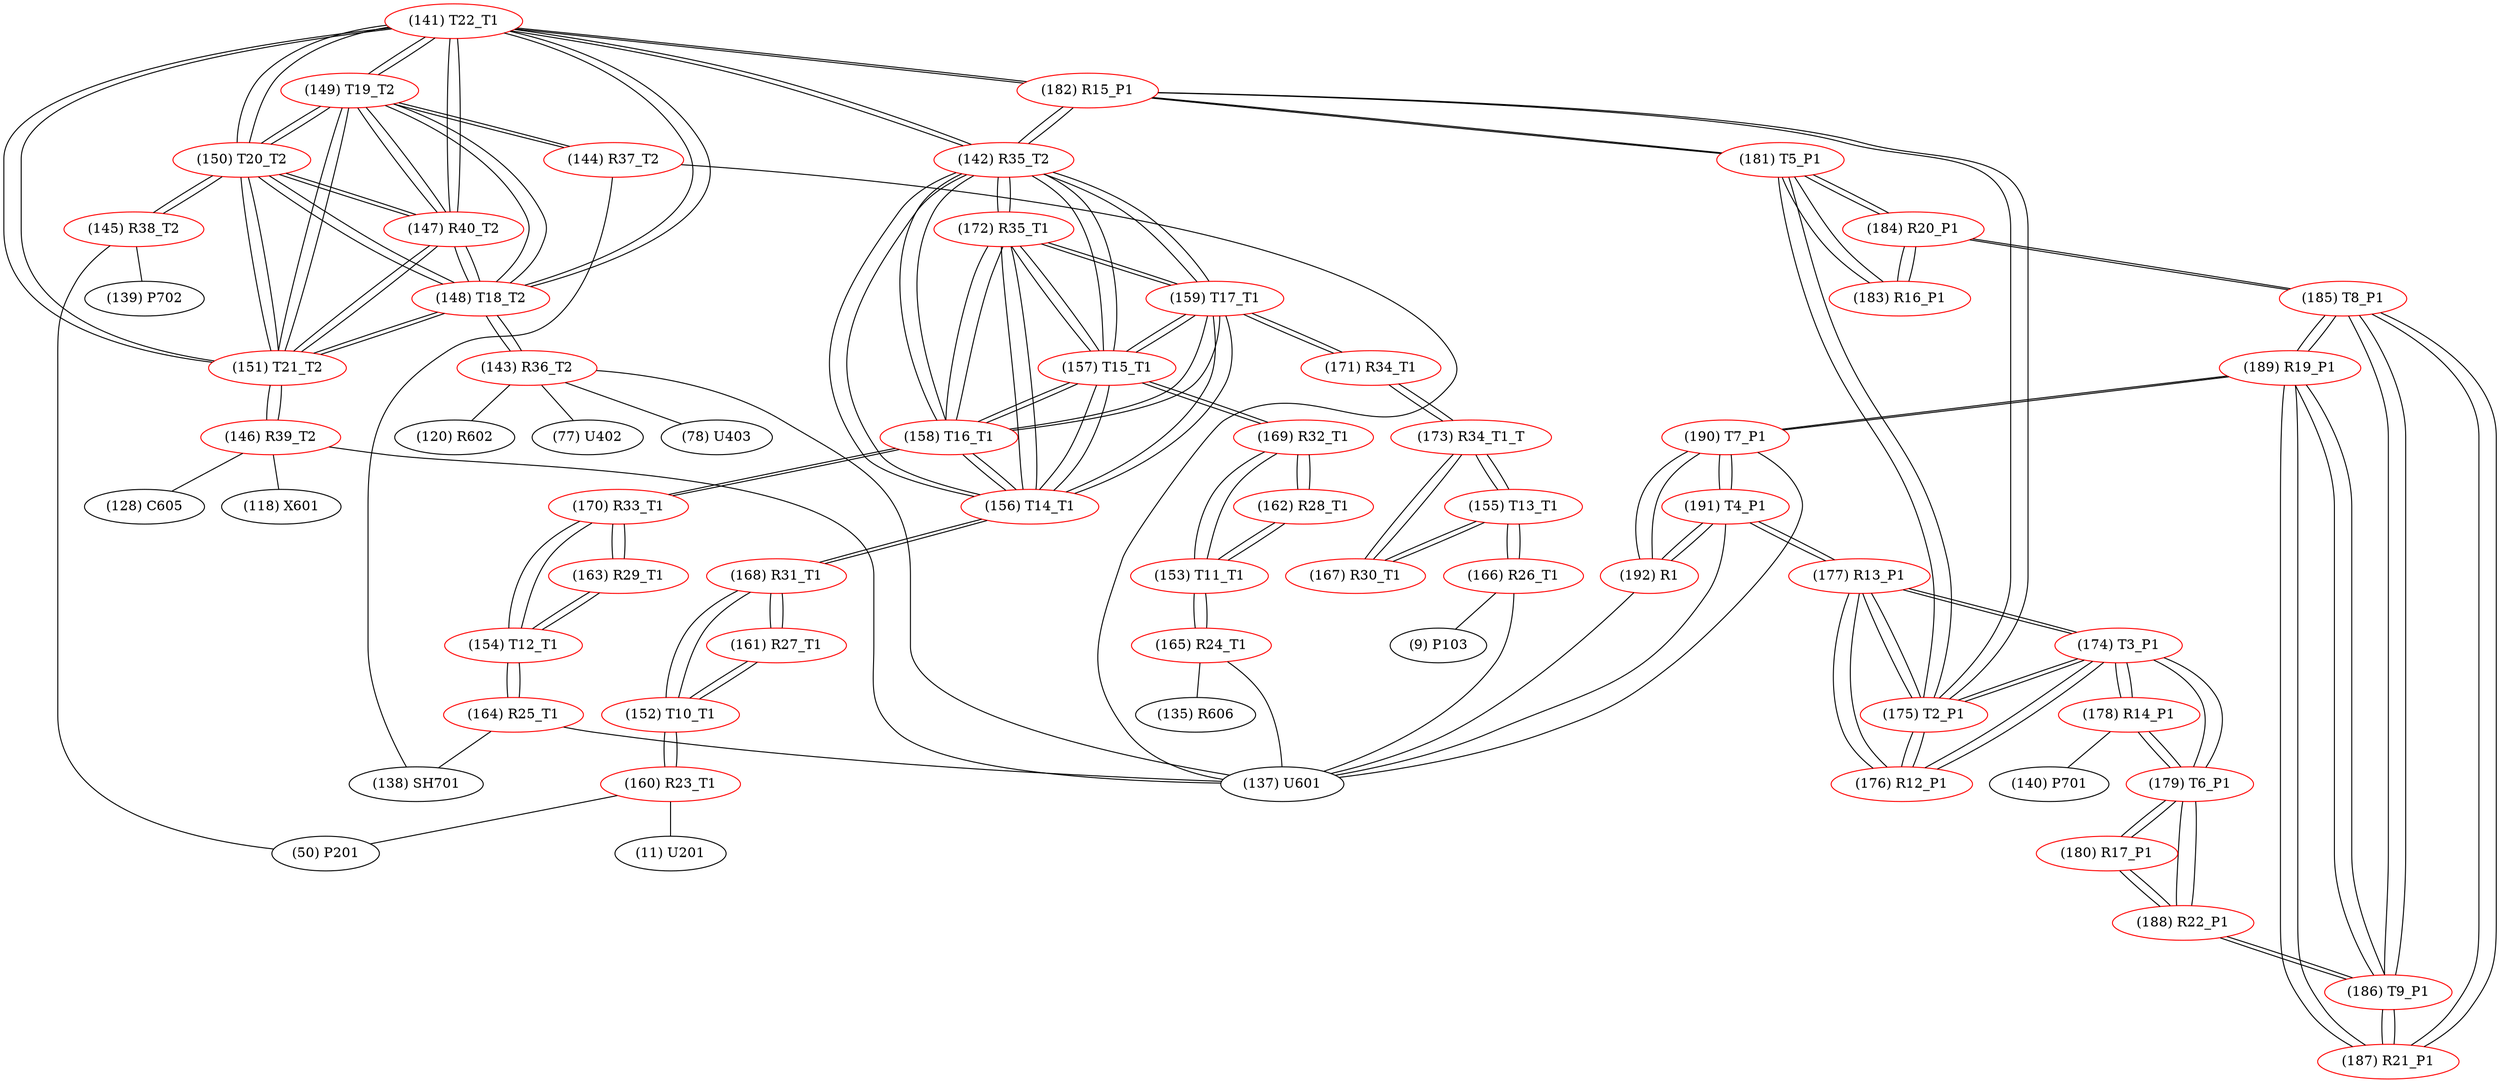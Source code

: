 graph {
	141 [label="(141) T22_T1" color=red]
	149 [label="(149) T19_T2"]
	150 [label="(150) T20_T2"]
	151 [label="(151) T21_T2"]
	148 [label="(148) T18_T2"]
	147 [label="(147) R40_T2"]
	182 [label="(182) R15_P1"]
	142 [label="(142) R35_T2"]
	142 [label="(142) R35_T2" color=red]
	157 [label="(157) T15_T1"]
	158 [label="(158) T16_T1"]
	156 [label="(156) T14_T1"]
	159 [label="(159) T17_T1"]
	172 [label="(172) R35_T1"]
	182 [label="(182) R15_P1"]
	141 [label="(141) T22_T1"]
	143 [label="(143) R36_T2" color=red]
	78 [label="(78) U403"]
	137 [label="(137) U601"]
	120 [label="(120) R602"]
	77 [label="(77) U402"]
	148 [label="(148) T18_T2"]
	144 [label="(144) R37_T2" color=red]
	137 [label="(137) U601"]
	138 [label="(138) SH701"]
	149 [label="(149) T19_T2"]
	145 [label="(145) R38_T2" color=red]
	139 [label="(139) P702"]
	50 [label="(50) P201"]
	150 [label="(150) T20_T2"]
	146 [label="(146) R39_T2" color=red]
	128 [label="(128) C605"]
	118 [label="(118) X601"]
	137 [label="(137) U601"]
	151 [label="(151) T21_T2"]
	147 [label="(147) R40_T2" color=red]
	149 [label="(149) T19_T2"]
	150 [label="(150) T20_T2"]
	151 [label="(151) T21_T2"]
	141 [label="(141) T22_T1"]
	148 [label="(148) T18_T2"]
	148 [label="(148) T18_T2" color=red]
	149 [label="(149) T19_T2"]
	150 [label="(150) T20_T2"]
	151 [label="(151) T21_T2"]
	141 [label="(141) T22_T1"]
	147 [label="(147) R40_T2"]
	143 [label="(143) R36_T2"]
	149 [label="(149) T19_T2" color=red]
	150 [label="(150) T20_T2"]
	151 [label="(151) T21_T2"]
	141 [label="(141) T22_T1"]
	148 [label="(148) T18_T2"]
	147 [label="(147) R40_T2"]
	144 [label="(144) R37_T2"]
	150 [label="(150) T20_T2" color=red]
	149 [label="(149) T19_T2"]
	151 [label="(151) T21_T2"]
	141 [label="(141) T22_T1"]
	148 [label="(148) T18_T2"]
	147 [label="(147) R40_T2"]
	145 [label="(145) R38_T2"]
	151 [label="(151) T21_T2" color=red]
	149 [label="(149) T19_T2"]
	150 [label="(150) T20_T2"]
	141 [label="(141) T22_T1"]
	148 [label="(148) T18_T2"]
	147 [label="(147) R40_T2"]
	146 [label="(146) R39_T2"]
	152 [label="(152) T10_T1" color=red]
	160 [label="(160) R23_T1"]
	161 [label="(161) R27_T1"]
	168 [label="(168) R31_T1"]
	153 [label="(153) T11_T1" color=red]
	165 [label="(165) R24_T1"]
	169 [label="(169) R32_T1"]
	162 [label="(162) R28_T1"]
	154 [label="(154) T12_T1" color=red]
	170 [label="(170) R33_T1"]
	163 [label="(163) R29_T1"]
	164 [label="(164) R25_T1"]
	155 [label="(155) T13_T1" color=red]
	167 [label="(167) R30_T1"]
	173 [label="(173) R34_T1_T"]
	166 [label="(166) R26_T1"]
	156 [label="(156) T14_T1" color=red]
	157 [label="(157) T15_T1"]
	158 [label="(158) T16_T1"]
	159 [label="(159) T17_T1"]
	142 [label="(142) R35_T2"]
	172 [label="(172) R35_T1"]
	168 [label="(168) R31_T1"]
	157 [label="(157) T15_T1" color=red]
	158 [label="(158) T16_T1"]
	156 [label="(156) T14_T1"]
	159 [label="(159) T17_T1"]
	142 [label="(142) R35_T2"]
	172 [label="(172) R35_T1"]
	169 [label="(169) R32_T1"]
	158 [label="(158) T16_T1" color=red]
	157 [label="(157) T15_T1"]
	156 [label="(156) T14_T1"]
	159 [label="(159) T17_T1"]
	142 [label="(142) R35_T2"]
	172 [label="(172) R35_T1"]
	170 [label="(170) R33_T1"]
	159 [label="(159) T17_T1" color=red]
	157 [label="(157) T15_T1"]
	158 [label="(158) T16_T1"]
	156 [label="(156) T14_T1"]
	142 [label="(142) R35_T2"]
	172 [label="(172) R35_T1"]
	171 [label="(171) R34_T1"]
	160 [label="(160) R23_T1" color=red]
	11 [label="(11) U201"]
	50 [label="(50) P201"]
	152 [label="(152) T10_T1"]
	161 [label="(161) R27_T1" color=red]
	152 [label="(152) T10_T1"]
	168 [label="(168) R31_T1"]
	162 [label="(162) R28_T1" color=red]
	169 [label="(169) R32_T1"]
	153 [label="(153) T11_T1"]
	163 [label="(163) R29_T1" color=red]
	170 [label="(170) R33_T1"]
	154 [label="(154) T12_T1"]
	164 [label="(164) R25_T1" color=red]
	137 [label="(137) U601"]
	138 [label="(138) SH701"]
	154 [label="(154) T12_T1"]
	165 [label="(165) R24_T1" color=red]
	137 [label="(137) U601"]
	135 [label="(135) R606"]
	153 [label="(153) T11_T1"]
	166 [label="(166) R26_T1" color=red]
	137 [label="(137) U601"]
	9 [label="(9) P103"]
	155 [label="(155) T13_T1"]
	167 [label="(167) R30_T1" color=red]
	173 [label="(173) R34_T1_T"]
	155 [label="(155) T13_T1"]
	168 [label="(168) R31_T1" color=red]
	161 [label="(161) R27_T1"]
	152 [label="(152) T10_T1"]
	156 [label="(156) T14_T1"]
	169 [label="(169) R32_T1" color=red]
	157 [label="(157) T15_T1"]
	153 [label="(153) T11_T1"]
	162 [label="(162) R28_T1"]
	170 [label="(170) R33_T1" color=red]
	158 [label="(158) T16_T1"]
	154 [label="(154) T12_T1"]
	163 [label="(163) R29_T1"]
	171 [label="(171) R34_T1" color=red]
	159 [label="(159) T17_T1"]
	173 [label="(173) R34_T1_T"]
	172 [label="(172) R35_T1" color=red]
	157 [label="(157) T15_T1"]
	158 [label="(158) T16_T1"]
	156 [label="(156) T14_T1"]
	159 [label="(159) T17_T1"]
	142 [label="(142) R35_T2"]
	173 [label="(173) R34_T1_T" color=red]
	167 [label="(167) R30_T1"]
	155 [label="(155) T13_T1"]
	171 [label="(171) R34_T1"]
	174 [label="(174) T3_P1" color=red]
	178 [label="(178) R14_P1"]
	179 [label="(179) T6_P1"]
	177 [label="(177) R13_P1"]
	176 [label="(176) R12_P1"]
	175 [label="(175) T2_P1"]
	175 [label="(175) T2_P1" color=red]
	177 [label="(177) R13_P1"]
	174 [label="(174) T3_P1"]
	176 [label="(176) R12_P1"]
	181 [label="(181) T5_P1"]
	182 [label="(182) R15_P1"]
	176 [label="(176) R12_P1" color=red]
	177 [label="(177) R13_P1"]
	174 [label="(174) T3_P1"]
	175 [label="(175) T2_P1"]
	177 [label="(177) R13_P1" color=red]
	191 [label="(191) T4_P1"]
	174 [label="(174) T3_P1"]
	176 [label="(176) R12_P1"]
	175 [label="(175) T2_P1"]
	178 [label="(178) R14_P1" color=red]
	140 [label="(140) P701"]
	174 [label="(174) T3_P1"]
	179 [label="(179) T6_P1"]
	179 [label="(179) T6_P1" color=red]
	178 [label="(178) R14_P1"]
	174 [label="(174) T3_P1"]
	188 [label="(188) R22_P1"]
	180 [label="(180) R17_P1"]
	180 [label="(180) R17_P1" color=red]
	188 [label="(188) R22_P1"]
	179 [label="(179) T6_P1"]
	181 [label="(181) T5_P1" color=red]
	175 [label="(175) T2_P1"]
	182 [label="(182) R15_P1"]
	183 [label="(183) R16_P1"]
	184 [label="(184) R20_P1"]
	182 [label="(182) R15_P1" color=red]
	141 [label="(141) T22_T1"]
	142 [label="(142) R35_T2"]
	175 [label="(175) T2_P1"]
	181 [label="(181) T5_P1"]
	183 [label="(183) R16_P1" color=red]
	181 [label="(181) T5_P1"]
	184 [label="(184) R20_P1"]
	184 [label="(184) R20_P1" color=red]
	185 [label="(185) T8_P1"]
	183 [label="(183) R16_P1"]
	181 [label="(181) T5_P1"]
	185 [label="(185) T8_P1" color=red]
	186 [label="(186) T9_P1"]
	187 [label="(187) R21_P1"]
	189 [label="(189) R19_P1"]
	184 [label="(184) R20_P1"]
	186 [label="(186) T9_P1" color=red]
	188 [label="(188) R22_P1"]
	187 [label="(187) R21_P1"]
	185 [label="(185) T8_P1"]
	189 [label="(189) R19_P1"]
	187 [label="(187) R21_P1" color=red]
	186 [label="(186) T9_P1"]
	185 [label="(185) T8_P1"]
	189 [label="(189) R19_P1"]
	188 [label="(188) R22_P1" color=red]
	186 [label="(186) T9_P1"]
	179 [label="(179) T6_P1"]
	180 [label="(180) R17_P1"]
	189 [label="(189) R19_P1" color=red]
	186 [label="(186) T9_P1"]
	187 [label="(187) R21_P1"]
	185 [label="(185) T8_P1"]
	190 [label="(190) T7_P1"]
	190 [label="(190) T7_P1" color=red]
	192 [label="(192) R1"]
	191 [label="(191) T4_P1"]
	137 [label="(137) U601"]
	189 [label="(189) R19_P1"]
	191 [label="(191) T4_P1" color=red]
	177 [label="(177) R13_P1"]
	192 [label="(192) R1"]
	190 [label="(190) T7_P1"]
	137 [label="(137) U601"]
	192 [label="(192) R1" color=red]
	191 [label="(191) T4_P1"]
	190 [label="(190) T7_P1"]
	137 [label="(137) U601"]
	141 -- 149
	141 -- 150
	141 -- 151
	141 -- 148
	141 -- 147
	141 -- 182
	141 -- 142
	142 -- 157
	142 -- 158
	142 -- 156
	142 -- 159
	142 -- 172
	142 -- 182
	142 -- 141
	143 -- 78
	143 -- 137
	143 -- 120
	143 -- 77
	143 -- 148
	144 -- 137
	144 -- 138
	144 -- 149
	145 -- 139
	145 -- 50
	145 -- 150
	146 -- 128
	146 -- 118
	146 -- 137
	146 -- 151
	147 -- 149
	147 -- 150
	147 -- 151
	147 -- 141
	147 -- 148
	148 -- 149
	148 -- 150
	148 -- 151
	148 -- 141
	148 -- 147
	148 -- 143
	149 -- 150
	149 -- 151
	149 -- 141
	149 -- 148
	149 -- 147
	149 -- 144
	150 -- 149
	150 -- 151
	150 -- 141
	150 -- 148
	150 -- 147
	150 -- 145
	151 -- 149
	151 -- 150
	151 -- 141
	151 -- 148
	151 -- 147
	151 -- 146
	152 -- 160
	152 -- 161
	152 -- 168
	153 -- 165
	153 -- 169
	153 -- 162
	154 -- 170
	154 -- 163
	154 -- 164
	155 -- 167
	155 -- 173
	155 -- 166
	156 -- 157
	156 -- 158
	156 -- 159
	156 -- 142
	156 -- 172
	156 -- 168
	157 -- 158
	157 -- 156
	157 -- 159
	157 -- 142
	157 -- 172
	157 -- 169
	158 -- 157
	158 -- 156
	158 -- 159
	158 -- 142
	158 -- 172
	158 -- 170
	159 -- 157
	159 -- 158
	159 -- 156
	159 -- 142
	159 -- 172
	159 -- 171
	160 -- 11
	160 -- 50
	160 -- 152
	161 -- 152
	161 -- 168
	162 -- 169
	162 -- 153
	163 -- 170
	163 -- 154
	164 -- 137
	164 -- 138
	164 -- 154
	165 -- 137
	165 -- 135
	165 -- 153
	166 -- 137
	166 -- 9
	166 -- 155
	167 -- 173
	167 -- 155
	168 -- 161
	168 -- 152
	168 -- 156
	169 -- 157
	169 -- 153
	169 -- 162
	170 -- 158
	170 -- 154
	170 -- 163
	171 -- 159
	171 -- 173
	172 -- 157
	172 -- 158
	172 -- 156
	172 -- 159
	172 -- 142
	173 -- 167
	173 -- 155
	173 -- 171
	174 -- 178
	174 -- 179
	174 -- 177
	174 -- 176
	174 -- 175
	175 -- 177
	175 -- 174
	175 -- 176
	175 -- 181
	175 -- 182
	176 -- 177
	176 -- 174
	176 -- 175
	177 -- 191
	177 -- 174
	177 -- 176
	177 -- 175
	178 -- 140
	178 -- 174
	178 -- 179
	179 -- 178
	179 -- 174
	179 -- 188
	179 -- 180
	180 -- 188
	180 -- 179
	181 -- 175
	181 -- 182
	181 -- 183
	181 -- 184
	182 -- 141
	182 -- 142
	182 -- 175
	182 -- 181
	183 -- 181
	183 -- 184
	184 -- 185
	184 -- 183
	184 -- 181
	185 -- 186
	185 -- 187
	185 -- 189
	185 -- 184
	186 -- 188
	186 -- 187
	186 -- 185
	186 -- 189
	187 -- 186
	187 -- 185
	187 -- 189
	188 -- 186
	188 -- 179
	188 -- 180
	189 -- 186
	189 -- 187
	189 -- 185
	189 -- 190
	190 -- 192
	190 -- 191
	190 -- 137
	190 -- 189
	191 -- 177
	191 -- 192
	191 -- 190
	191 -- 137
	192 -- 191
	192 -- 190
	192 -- 137
}